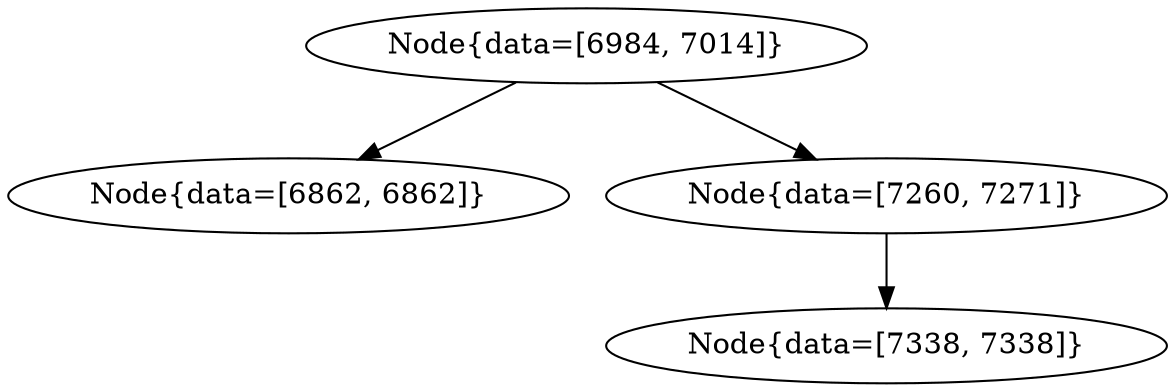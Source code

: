 digraph G{
2095471109 [label="Node{data=[6984, 7014]}"]
2095471109 -> 1167330320
1167330320 [label="Node{data=[6862, 6862]}"]
2095471109 -> 483287972
483287972 [label="Node{data=[7260, 7271]}"]
483287972 -> 1344710074
1344710074 [label="Node{data=[7338, 7338]}"]
}